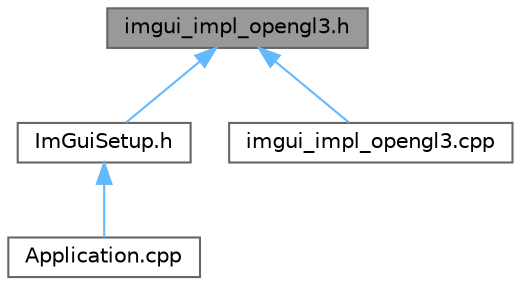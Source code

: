 digraph "imgui_impl_opengl3.h"
{
 // LATEX_PDF_SIZE
  bgcolor="transparent";
  edge [fontname=Helvetica,fontsize=10,labelfontname=Helvetica,labelfontsize=10];
  node [fontname=Helvetica,fontsize=10,shape=box,height=0.2,width=0.4];
  Node1 [id="Node000001",label="imgui_impl_opengl3.h",height=0.2,width=0.4,color="gray40", fillcolor="grey60", style="filled", fontcolor="black",tooltip=" "];
  Node1 -> Node2 [id="edge4_Node000001_Node000002",dir="back",color="steelblue1",style="solid",tooltip=" "];
  Node2 [id="Node000002",label="ImGuiSetup.h",height=0.2,width=0.4,color="grey40", fillcolor="white", style="filled",URL="$_im_gui_setup_8h.html",tooltip=" "];
  Node2 -> Node3 [id="edge5_Node000002_Node000003",dir="back",color="steelblue1",style="solid",tooltip=" "];
  Node3 [id="Node000003",label="Application.cpp",height=0.2,width=0.4,color="grey40", fillcolor="white", style="filled",URL="$_application_8cpp.html",tooltip=" "];
  Node1 -> Node4 [id="edge6_Node000001_Node000004",dir="back",color="steelblue1",style="solid",tooltip=" "];
  Node4 [id="Node000004",label="imgui_impl_opengl3.cpp",height=0.2,width=0.4,color="grey40", fillcolor="white", style="filled",URL="$imgui__impl__opengl3_8cpp.html",tooltip=" "];
}

